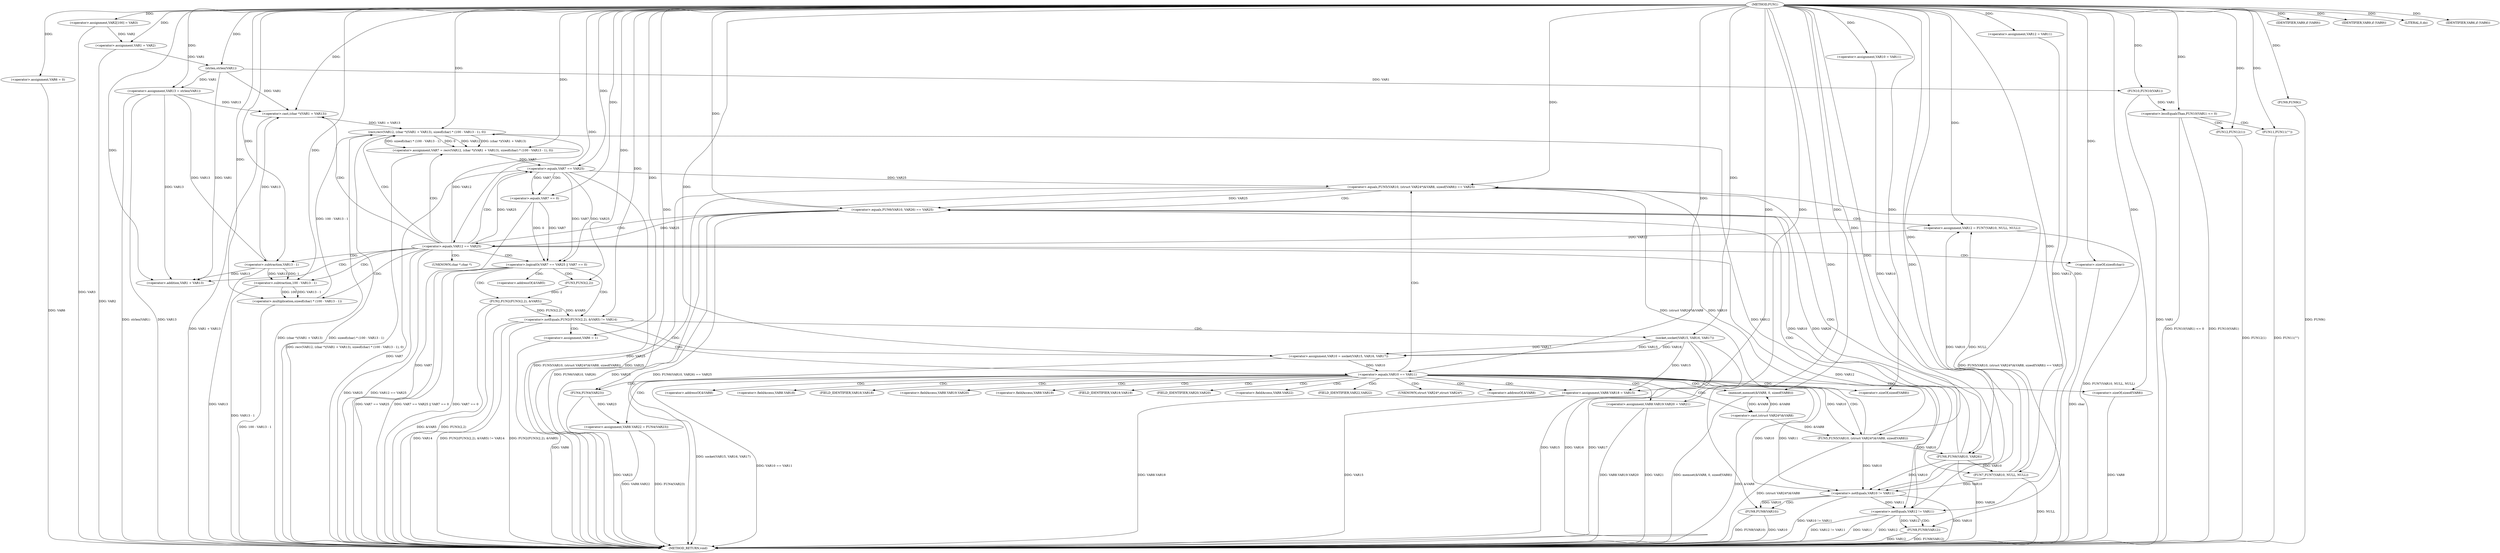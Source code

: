 digraph FUN1 {  
"1000100" [label = "(METHOD,FUN1)" ]
"1000280" [label = "(METHOD_RETURN,void)" ]
"1000104" [label = "(<operator>.assignment,VAR2[100] = VAR3)" ]
"1000107" [label = "(<operator>.assignment,VAR1 = VAR2)" ]
"1000113" [label = "(<operator>.assignment,VAR6 = 0)" ]
"1000120" [label = "(<operator>.assignment,VAR10 = VAR11)" ]
"1000124" [label = "(<operator>.assignment,VAR12 = VAR11)" ]
"1000128" [label = "(<operator>.assignment,VAR13 = strlen(VAR1))" ]
"1000130" [label = "(strlen,strlen(VAR1))" ]
"1000135" [label = "(<operator>.notEquals,FUN2(FUN3(2,2), &VAR5) != VAR14)" ]
"1000136" [label = "(FUN2,FUN2(FUN3(2,2), &VAR5))" ]
"1000137" [label = "(FUN3,FUN3(2,2))" ]
"1000145" [label = "(<operator>.assignment,VAR6 = 1)" ]
"1000148" [label = "(<operator>.assignment,VAR10 = socket(VAR15, VAR16, VAR17))" ]
"1000150" [label = "(socket,socket(VAR15, VAR16, VAR17))" ]
"1000155" [label = "(<operator>.equals,VAR10 == VAR11)" ]
"1000160" [label = "(memset,memset(&VAR8, 0, sizeof(VAR8)))" ]
"1000164" [label = "(<operator>.sizeOf,sizeof(VAR8))" ]
"1000166" [label = "(<operator>.assignment,VAR8.VAR18 = VAR15)" ]
"1000171" [label = "(<operator>.assignment,VAR8.VAR19.VAR20 = VAR21)" ]
"1000178" [label = "(<operator>.assignment,VAR8.VAR22 = FUN4(VAR23))" ]
"1000182" [label = "(FUN4,FUN4(VAR23))" ]
"1000185" [label = "(<operator>.equals,FUN5(VAR10, (struct VAR24*)&VAR8, sizeof(VAR8)) == VAR25)" ]
"1000186" [label = "(FUN5,FUN5(VAR10, (struct VAR24*)&VAR8, sizeof(VAR8)))" ]
"1000188" [label = "(<operator>.cast,(struct VAR24*)&VAR8)" ]
"1000192" [label = "(<operator>.sizeOf,sizeof(VAR8))" ]
"1000198" [label = "(<operator>.equals,FUN6(VAR10, VAR26) == VAR25)" ]
"1000199" [label = "(FUN6,FUN6(VAR10, VAR26))" ]
"1000205" [label = "(<operator>.assignment,VAR12 = FUN7(VAR10, NULL, NULL))" ]
"1000207" [label = "(FUN7,FUN7(VAR10, NULL, NULL))" ]
"1000212" [label = "(<operator>.equals,VAR12 == VAR25)" ]
"1000217" [label = "(<operator>.assignment,VAR7 = recv(VAR12, (char *)(VAR1 + VAR13), sizeof(char) * (100 - VAR13 - 1), 0))" ]
"1000219" [label = "(recv,recv(VAR12, (char *)(VAR1 + VAR13), sizeof(char) * (100 - VAR13 - 1), 0))" ]
"1000221" [label = "(<operator>.cast,(char *)(VAR1 + VAR13))" ]
"1000223" [label = "(<operator>.addition,VAR1 + VAR13)" ]
"1000226" [label = "(<operator>.multiplication,sizeof(char) * (100 - VAR13 - 1))" ]
"1000227" [label = "(<operator>.sizeOf,sizeof(char))" ]
"1000229" [label = "(<operator>.subtraction,100 - VAR13 - 1)" ]
"1000231" [label = "(<operator>.subtraction,VAR13 - 1)" ]
"1000236" [label = "(<operator>.logicalOr,VAR7 == VAR25 || VAR7 == 0)" ]
"1000237" [label = "(<operator>.equals,VAR7 == VAR25)" ]
"1000240" [label = "(<operator>.equals,VAR7 == 0)" ]
"1000246" [label = "(IDENTIFIER,VAR9,if (VAR9))" ]
"1000249" [label = "(IDENTIFIER,VAR9,if (VAR9))" ]
"1000251" [label = "(LITERAL,0,do)" ]
"1000253" [label = "(<operator>.notEquals,VAR10 != VAR11)" ]
"1000257" [label = "(FUN8,FUN8(VAR10))" ]
"1000260" [label = "(<operator>.notEquals,VAR12 != VAR11)" ]
"1000264" [label = "(FUN8,FUN8(VAR12))" ]
"1000267" [label = "(IDENTIFIER,VAR6,if (VAR6))" ]
"1000269" [label = "(FUN9,FUN9())" ]
"1000271" [label = "(<operator>.lessEqualsThan,FUN10(VAR1) <= 0)" ]
"1000272" [label = "(FUN10,FUN10(VAR1))" ]
"1000276" [label = "(FUN11,FUN11(\"\"))" ]
"1000278" [label = "(FUN12,FUN12(1))" ]
"1000140" [label = "(<operator>.addressOf,&VAR5)" ]
"1000161" [label = "(<operator>.addressOf,&VAR8)" ]
"1000167" [label = "(<operator>.fieldAccess,VAR8.VAR18)" ]
"1000169" [label = "(FIELD_IDENTIFIER,VAR18,VAR18)" ]
"1000172" [label = "(<operator>.fieldAccess,VAR8.VAR19.VAR20)" ]
"1000173" [label = "(<operator>.fieldAccess,VAR8.VAR19)" ]
"1000175" [label = "(FIELD_IDENTIFIER,VAR19,VAR19)" ]
"1000176" [label = "(FIELD_IDENTIFIER,VAR20,VAR20)" ]
"1000179" [label = "(<operator>.fieldAccess,VAR8.VAR22)" ]
"1000181" [label = "(FIELD_IDENTIFIER,VAR22,VAR22)" ]
"1000189" [label = "(UNKNOWN,struct VAR24*,struct VAR24*)" ]
"1000190" [label = "(<operator>.addressOf,&VAR8)" ]
"1000222" [label = "(UNKNOWN,char *,char *)" ]
  "1000185" -> "1000280"  [ label = "DDG: FUN5(VAR10, (struct VAR24*)&VAR8, sizeof(VAR8)) == VAR25"] 
  "1000264" -> "1000280"  [ label = "DDG: FUN8(VAR12)"] 
  "1000276" -> "1000280"  [ label = "DDG: FUN11(\"\")"] 
  "1000178" -> "1000280"  [ label = "DDG: FUN4(VAR23)"] 
  "1000186" -> "1000280"  [ label = "DDG: (struct VAR24*)&VAR8"] 
  "1000128" -> "1000280"  [ label = "DDG: strlen(VAR1)"] 
  "1000260" -> "1000280"  [ label = "DDG: VAR12 != VAR11"] 
  "1000185" -> "1000280"  [ label = "DDG: FUN5(VAR10, (struct VAR24*)&VAR8, sizeof(VAR8))"] 
  "1000171" -> "1000280"  [ label = "DDG: VAR8.VAR19.VAR20"] 
  "1000135" -> "1000280"  [ label = "DDG: VAR14"] 
  "1000219" -> "1000280"  [ label = "DDG: (char *)(VAR1 + VAR13)"] 
  "1000185" -> "1000280"  [ label = "DDG: VAR25"] 
  "1000199" -> "1000280"  [ label = "DDG: VAR26"] 
  "1000221" -> "1000280"  [ label = "DDG: VAR1 + VAR13"] 
  "1000236" -> "1000280"  [ label = "DDG: VAR7 == VAR25"] 
  "1000207" -> "1000280"  [ label = "DDG: NULL"] 
  "1000236" -> "1000280"  [ label = "DDG: VAR7 == VAR25 || VAR7 == 0"] 
  "1000150" -> "1000280"  [ label = "DDG: VAR15"] 
  "1000237" -> "1000280"  [ label = "DDG: VAR25"] 
  "1000253" -> "1000280"  [ label = "DDG: VAR10 != VAR11"] 
  "1000188" -> "1000280"  [ label = "DDG: &VAR8"] 
  "1000178" -> "1000280"  [ label = "DDG: VAR8.VAR22"] 
  "1000219" -> "1000280"  [ label = "DDG: sizeof(char) * (100 - VAR13 - 1)"] 
  "1000217" -> "1000280"  [ label = "DDG: recv(VAR12, (char *)(VAR1 + VAR13), sizeof(char) * (100 - VAR13 - 1), 0)"] 
  "1000236" -> "1000280"  [ label = "DDG: VAR7 == 0"] 
  "1000160" -> "1000280"  [ label = "DDG: memset(&VAR8, 0, sizeof(VAR8))"] 
  "1000227" -> "1000280"  [ label = "DDG: char"] 
  "1000212" -> "1000280"  [ label = "DDG: VAR25"] 
  "1000253" -> "1000280"  [ label = "DDG: VAR10"] 
  "1000237" -> "1000280"  [ label = "DDG: VAR7"] 
  "1000113" -> "1000280"  [ label = "DDG: VAR6"] 
  "1000136" -> "1000280"  [ label = "DDG: &VAR5"] 
  "1000150" -> "1000280"  [ label = "DDG: VAR16"] 
  "1000264" -> "1000280"  [ label = "DDG: VAR12"] 
  "1000269" -> "1000280"  [ label = "DDG: FUN9()"] 
  "1000226" -> "1000280"  [ label = "DDG: 100 - VAR13 - 1"] 
  "1000128" -> "1000280"  [ label = "DDG: VAR13"] 
  "1000155" -> "1000280"  [ label = "DDG: VAR10 == VAR11"] 
  "1000166" -> "1000280"  [ label = "DDG: VAR8.VAR18"] 
  "1000257" -> "1000280"  [ label = "DDG: VAR10"] 
  "1000205" -> "1000280"  [ label = "DDG: FUN7(VAR10, NULL, NULL)"] 
  "1000150" -> "1000280"  [ label = "DDG: VAR17"] 
  "1000229" -> "1000280"  [ label = "DDG: VAR13 - 1"] 
  "1000278" -> "1000280"  [ label = "DDG: FUN12(1)"] 
  "1000212" -> "1000280"  [ label = "DDG: VAR12 == VAR25"] 
  "1000260" -> "1000280"  [ label = "DDG: VAR11"] 
  "1000198" -> "1000280"  [ label = "DDG: FUN6(VAR10, VAR26)"] 
  "1000272" -> "1000280"  [ label = "DDG: VAR1"] 
  "1000231" -> "1000280"  [ label = "DDG: VAR13"] 
  "1000135" -> "1000280"  [ label = "DDG: FUN2(FUN3(2,2), &VAR5) != VAR14"] 
  "1000192" -> "1000280"  [ label = "DDG: VAR8"] 
  "1000135" -> "1000280"  [ label = "DDG: FUN2(FUN3(2,2), &VAR5)"] 
  "1000171" -> "1000280"  [ label = "DDG: VAR21"] 
  "1000166" -> "1000280"  [ label = "DDG: VAR15"] 
  "1000148" -> "1000280"  [ label = "DDG: socket(VAR15, VAR16, VAR17)"] 
  "1000257" -> "1000280"  [ label = "DDG: FUN8(VAR10)"] 
  "1000260" -> "1000280"  [ label = "DDG: VAR12"] 
  "1000271" -> "1000280"  [ label = "DDG: FUN10(VAR1)"] 
  "1000145" -> "1000280"  [ label = "DDG: VAR6"] 
  "1000240" -> "1000280"  [ label = "DDG: VAR7"] 
  "1000271" -> "1000280"  [ label = "DDG: FUN10(VAR1) <= 0"] 
  "1000182" -> "1000280"  [ label = "DDG: VAR23"] 
  "1000136" -> "1000280"  [ label = "DDG: FUN3(2,2)"] 
  "1000104" -> "1000280"  [ label = "DDG: VAR3"] 
  "1000107" -> "1000280"  [ label = "DDG: VAR2"] 
  "1000198" -> "1000280"  [ label = "DDG: VAR25"] 
  "1000198" -> "1000280"  [ label = "DDG: FUN6(VAR10, VAR26) == VAR25"] 
  "1000100" -> "1000104"  [ label = "DDG: "] 
  "1000104" -> "1000107"  [ label = "DDG: VAR2"] 
  "1000100" -> "1000107"  [ label = "DDG: "] 
  "1000100" -> "1000113"  [ label = "DDG: "] 
  "1000100" -> "1000120"  [ label = "DDG: "] 
  "1000100" -> "1000124"  [ label = "DDG: "] 
  "1000130" -> "1000128"  [ label = "DDG: VAR1"] 
  "1000100" -> "1000128"  [ label = "DDG: "] 
  "1000107" -> "1000130"  [ label = "DDG: VAR1"] 
  "1000100" -> "1000130"  [ label = "DDG: "] 
  "1000136" -> "1000135"  [ label = "DDG: FUN3(2,2)"] 
  "1000136" -> "1000135"  [ label = "DDG: &VAR5"] 
  "1000137" -> "1000136"  [ label = "DDG: 2"] 
  "1000100" -> "1000137"  [ label = "DDG: "] 
  "1000100" -> "1000135"  [ label = "DDG: "] 
  "1000100" -> "1000145"  [ label = "DDG: "] 
  "1000150" -> "1000148"  [ label = "DDG: VAR15"] 
  "1000150" -> "1000148"  [ label = "DDG: VAR16"] 
  "1000150" -> "1000148"  [ label = "DDG: VAR17"] 
  "1000100" -> "1000148"  [ label = "DDG: "] 
  "1000100" -> "1000150"  [ label = "DDG: "] 
  "1000148" -> "1000155"  [ label = "DDG: VAR10"] 
  "1000100" -> "1000155"  [ label = "DDG: "] 
  "1000188" -> "1000160"  [ label = "DDG: &VAR8"] 
  "1000100" -> "1000160"  [ label = "DDG: "] 
  "1000100" -> "1000164"  [ label = "DDG: "] 
  "1000150" -> "1000166"  [ label = "DDG: VAR15"] 
  "1000100" -> "1000166"  [ label = "DDG: "] 
  "1000100" -> "1000171"  [ label = "DDG: "] 
  "1000182" -> "1000178"  [ label = "DDG: VAR23"] 
  "1000100" -> "1000182"  [ label = "DDG: "] 
  "1000186" -> "1000185"  [ label = "DDG: VAR10"] 
  "1000186" -> "1000185"  [ label = "DDG: (struct VAR24*)&VAR8"] 
  "1000155" -> "1000186"  [ label = "DDG: VAR10"] 
  "1000100" -> "1000186"  [ label = "DDG: "] 
  "1000188" -> "1000186"  [ label = "DDG: &VAR8"] 
  "1000160" -> "1000188"  [ label = "DDG: &VAR8"] 
  "1000100" -> "1000192"  [ label = "DDG: "] 
  "1000237" -> "1000185"  [ label = "DDG: VAR25"] 
  "1000100" -> "1000185"  [ label = "DDG: "] 
  "1000199" -> "1000198"  [ label = "DDG: VAR10"] 
  "1000199" -> "1000198"  [ label = "DDG: VAR26"] 
  "1000186" -> "1000199"  [ label = "DDG: VAR10"] 
  "1000100" -> "1000199"  [ label = "DDG: "] 
  "1000185" -> "1000198"  [ label = "DDG: VAR25"] 
  "1000100" -> "1000198"  [ label = "DDG: "] 
  "1000207" -> "1000205"  [ label = "DDG: VAR10"] 
  "1000207" -> "1000205"  [ label = "DDG: NULL"] 
  "1000100" -> "1000205"  [ label = "DDG: "] 
  "1000199" -> "1000207"  [ label = "DDG: VAR10"] 
  "1000100" -> "1000207"  [ label = "DDG: "] 
  "1000205" -> "1000212"  [ label = "DDG: VAR12"] 
  "1000100" -> "1000212"  [ label = "DDG: "] 
  "1000198" -> "1000212"  [ label = "DDG: VAR25"] 
  "1000219" -> "1000217"  [ label = "DDG: VAR12"] 
  "1000219" -> "1000217"  [ label = "DDG: (char *)(VAR1 + VAR13)"] 
  "1000219" -> "1000217"  [ label = "DDG: sizeof(char) * (100 - VAR13 - 1)"] 
  "1000219" -> "1000217"  [ label = "DDG: 0"] 
  "1000100" -> "1000217"  [ label = "DDG: "] 
  "1000212" -> "1000219"  [ label = "DDG: VAR12"] 
  "1000100" -> "1000219"  [ label = "DDG: "] 
  "1000221" -> "1000219"  [ label = "DDG: VAR1 + VAR13"] 
  "1000130" -> "1000221"  [ label = "DDG: VAR1"] 
  "1000100" -> "1000221"  [ label = "DDG: "] 
  "1000128" -> "1000221"  [ label = "DDG: VAR13"] 
  "1000231" -> "1000221"  [ label = "DDG: VAR13"] 
  "1000130" -> "1000223"  [ label = "DDG: VAR1"] 
  "1000100" -> "1000223"  [ label = "DDG: "] 
  "1000128" -> "1000223"  [ label = "DDG: VAR13"] 
  "1000231" -> "1000223"  [ label = "DDG: VAR13"] 
  "1000226" -> "1000219"  [ label = "DDG: 100 - VAR13 - 1"] 
  "1000100" -> "1000226"  [ label = "DDG: "] 
  "1000100" -> "1000227"  [ label = "DDG: "] 
  "1000229" -> "1000226"  [ label = "DDG: 100"] 
  "1000229" -> "1000226"  [ label = "DDG: VAR13 - 1"] 
  "1000100" -> "1000229"  [ label = "DDG: "] 
  "1000231" -> "1000229"  [ label = "DDG: VAR13"] 
  "1000231" -> "1000229"  [ label = "DDG: 1"] 
  "1000100" -> "1000231"  [ label = "DDG: "] 
  "1000128" -> "1000231"  [ label = "DDG: VAR13"] 
  "1000237" -> "1000236"  [ label = "DDG: VAR7"] 
  "1000237" -> "1000236"  [ label = "DDG: VAR25"] 
  "1000217" -> "1000237"  [ label = "DDG: VAR7"] 
  "1000100" -> "1000237"  [ label = "DDG: "] 
  "1000212" -> "1000237"  [ label = "DDG: VAR25"] 
  "1000240" -> "1000236"  [ label = "DDG: VAR7"] 
  "1000240" -> "1000236"  [ label = "DDG: 0"] 
  "1000237" -> "1000240"  [ label = "DDG: VAR7"] 
  "1000100" -> "1000240"  [ label = "DDG: "] 
  "1000100" -> "1000246"  [ label = "DDG: "] 
  "1000100" -> "1000249"  [ label = "DDG: "] 
  "1000100" -> "1000251"  [ label = "DDG: "] 
  "1000186" -> "1000253"  [ label = "DDG: VAR10"] 
  "1000199" -> "1000253"  [ label = "DDG: VAR10"] 
  "1000120" -> "1000253"  [ label = "DDG: VAR10"] 
  "1000207" -> "1000253"  [ label = "DDG: VAR10"] 
  "1000155" -> "1000253"  [ label = "DDG: VAR10"] 
  "1000100" -> "1000253"  [ label = "DDG: "] 
  "1000155" -> "1000253"  [ label = "DDG: VAR11"] 
  "1000253" -> "1000257"  [ label = "DDG: VAR10"] 
  "1000100" -> "1000257"  [ label = "DDG: "] 
  "1000124" -> "1000260"  [ label = "DDG: VAR12"] 
  "1000212" -> "1000260"  [ label = "DDG: VAR12"] 
  "1000219" -> "1000260"  [ label = "DDG: VAR12"] 
  "1000100" -> "1000260"  [ label = "DDG: "] 
  "1000253" -> "1000260"  [ label = "DDG: VAR11"] 
  "1000260" -> "1000264"  [ label = "DDG: VAR12"] 
  "1000100" -> "1000264"  [ label = "DDG: "] 
  "1000100" -> "1000267"  [ label = "DDG: "] 
  "1000100" -> "1000269"  [ label = "DDG: "] 
  "1000272" -> "1000271"  [ label = "DDG: VAR1"] 
  "1000130" -> "1000272"  [ label = "DDG: VAR1"] 
  "1000100" -> "1000272"  [ label = "DDG: "] 
  "1000100" -> "1000271"  [ label = "DDG: "] 
  "1000100" -> "1000276"  [ label = "DDG: "] 
  "1000100" -> "1000278"  [ label = "DDG: "] 
  "1000135" -> "1000150"  [ label = "CDG: "] 
  "1000135" -> "1000148"  [ label = "CDG: "] 
  "1000135" -> "1000145"  [ label = "CDG: "] 
  "1000135" -> "1000155"  [ label = "CDG: "] 
  "1000155" -> "1000164"  [ label = "CDG: "] 
  "1000155" -> "1000161"  [ label = "CDG: "] 
  "1000155" -> "1000182"  [ label = "CDG: "] 
  "1000155" -> "1000166"  [ label = "CDG: "] 
  "1000155" -> "1000188"  [ label = "CDG: "] 
  "1000155" -> "1000190"  [ label = "CDG: "] 
  "1000155" -> "1000167"  [ label = "CDG: "] 
  "1000155" -> "1000175"  [ label = "CDG: "] 
  "1000155" -> "1000160"  [ label = "CDG: "] 
  "1000155" -> "1000179"  [ label = "CDG: "] 
  "1000155" -> "1000192"  [ label = "CDG: "] 
  "1000155" -> "1000176"  [ label = "CDG: "] 
  "1000155" -> "1000185"  [ label = "CDG: "] 
  "1000155" -> "1000186"  [ label = "CDG: "] 
  "1000155" -> "1000172"  [ label = "CDG: "] 
  "1000155" -> "1000189"  [ label = "CDG: "] 
  "1000155" -> "1000169"  [ label = "CDG: "] 
  "1000155" -> "1000178"  [ label = "CDG: "] 
  "1000155" -> "1000173"  [ label = "CDG: "] 
  "1000155" -> "1000171"  [ label = "CDG: "] 
  "1000155" -> "1000181"  [ label = "CDG: "] 
  "1000185" -> "1000199"  [ label = "CDG: "] 
  "1000185" -> "1000198"  [ label = "CDG: "] 
  "1000198" -> "1000212"  [ label = "CDG: "] 
  "1000198" -> "1000207"  [ label = "CDG: "] 
  "1000198" -> "1000205"  [ label = "CDG: "] 
  "1000212" -> "1000221"  [ label = "CDG: "] 
  "1000212" -> "1000227"  [ label = "CDG: "] 
  "1000212" -> "1000219"  [ label = "CDG: "] 
  "1000212" -> "1000236"  [ label = "CDG: "] 
  "1000212" -> "1000222"  [ label = "CDG: "] 
  "1000212" -> "1000217"  [ label = "CDG: "] 
  "1000212" -> "1000226"  [ label = "CDG: "] 
  "1000212" -> "1000229"  [ label = "CDG: "] 
  "1000212" -> "1000237"  [ label = "CDG: "] 
  "1000212" -> "1000231"  [ label = "CDG: "] 
  "1000212" -> "1000223"  [ label = "CDG: "] 
  "1000236" -> "1000135"  [ label = "CDG: "] 
  "1000236" -> "1000136"  [ label = "CDG: "] 
  "1000236" -> "1000137"  [ label = "CDG: "] 
  "1000236" -> "1000140"  [ label = "CDG: "] 
  "1000237" -> "1000240"  [ label = "CDG: "] 
  "1000253" -> "1000257"  [ label = "CDG: "] 
  "1000260" -> "1000264"  [ label = "CDG: "] 
  "1000271" -> "1000276"  [ label = "CDG: "] 
  "1000271" -> "1000278"  [ label = "CDG: "] 
}
